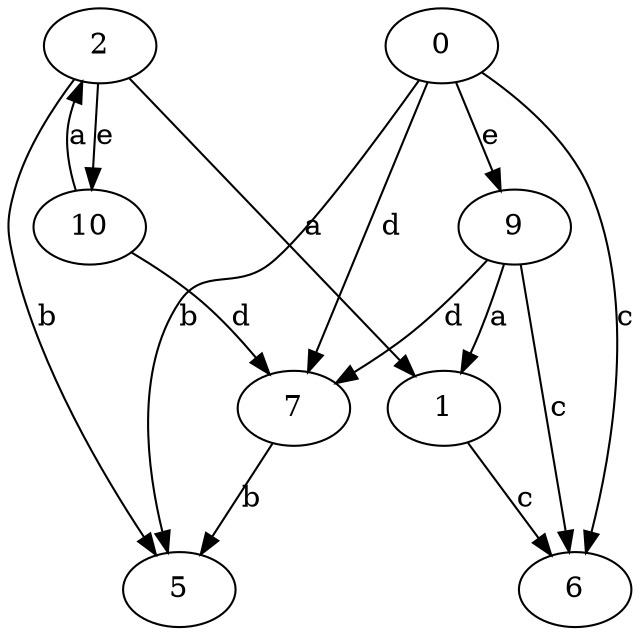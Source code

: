 strict digraph  {
0;
1;
2;
5;
6;
7;
9;
10;
0 -> 5  [label=b];
0 -> 6  [label=c];
0 -> 7  [label=d];
0 -> 9  [label=e];
1 -> 6  [label=c];
2 -> 1  [label=a];
2 -> 5  [label=b];
2 -> 10  [label=e];
7 -> 5  [label=b];
9 -> 1  [label=a];
9 -> 6  [label=c];
9 -> 7  [label=d];
10 -> 2  [label=a];
10 -> 7  [label=d];
}
